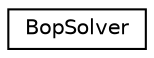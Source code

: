 digraph "Graphical Class Hierarchy"
{
 // LATEX_PDF_SIZE
  edge [fontname="Helvetica",fontsize="10",labelfontname="Helvetica",labelfontsize="10"];
  node [fontname="Helvetica",fontsize="10",shape=record];
  rankdir="LR";
  Node0 [label="BopSolver",height=0.2,width=0.4,color="black", fillcolor="white", style="filled",URL="$classoperations__research_1_1bop_1_1_bop_solver.html",tooltip=" "];
}
